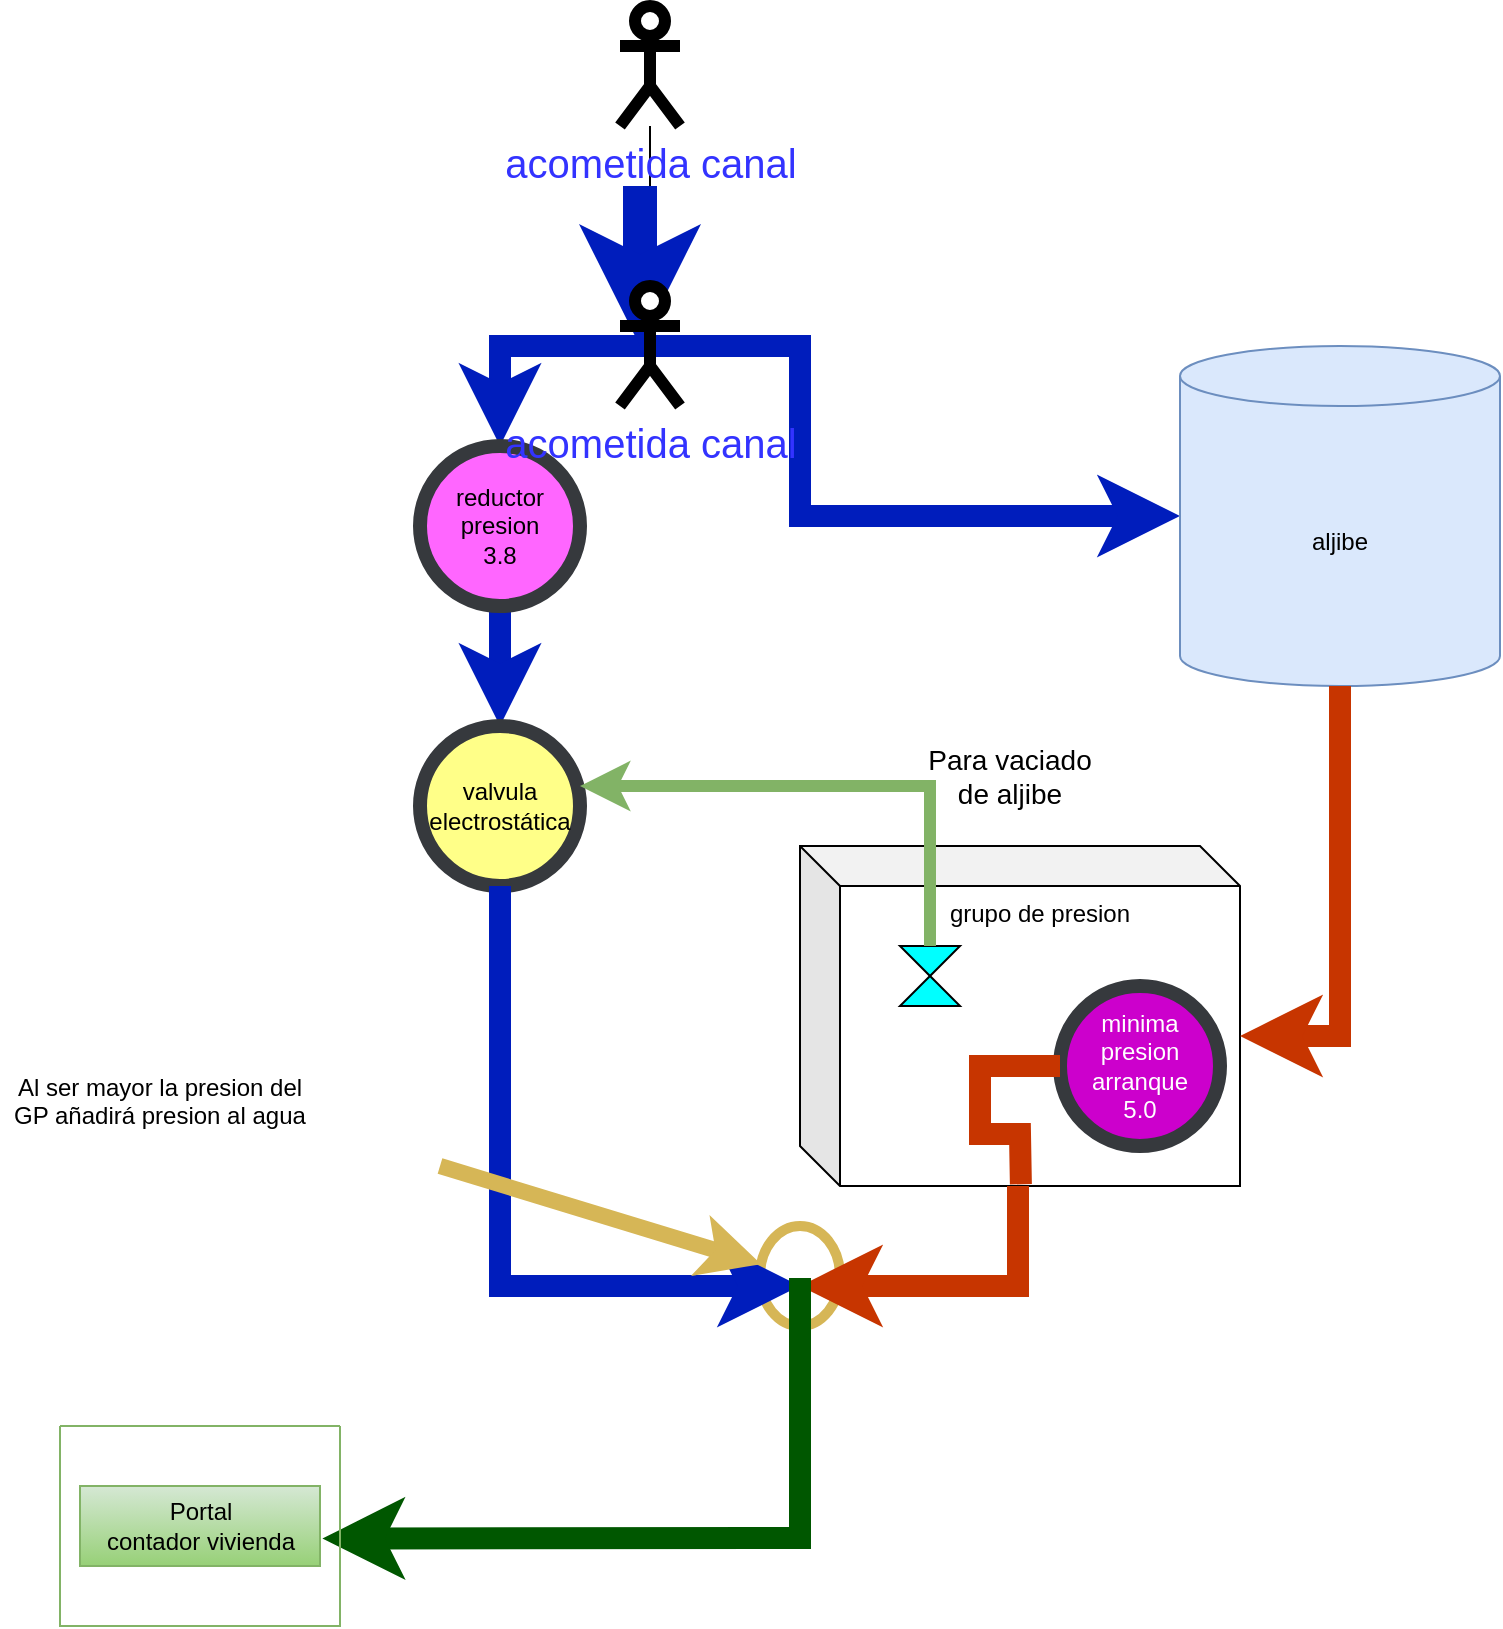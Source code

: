 <mxfile version="21.2.1" type="github">
  <diagram name="Página-1" id="f70GAZWOEkdoJ8vqmtTh">
    <mxGraphModel dx="1687" dy="899" grid="1" gridSize="10" guides="1" tooltips="1" connect="1" arrows="1" fold="1" page="1" pageScale="1" pageWidth="827" pageHeight="1169" math="0" shadow="0">
      <root>
        <mxCell id="0" />
        <mxCell id="1" parent="0" />
        <mxCell id="2pclpQiGbLNcuhrag6q6-33" value="" style="ellipse;whiteSpace=wrap;html=1;fillColor=none;strokeColor=#d6b656;strokeWidth=5;gradientColor=#ffd966;" parent="1" vertex="1">
          <mxGeometry x="440" y="640" width="40" height="50" as="geometry" />
        </mxCell>
        <mxCell id="2pclpQiGbLNcuhrag6q6-1" value="" style="endArrow=none;html=1;rounded=0;strokeWidth=11;fillColor=#0050ef;strokeColor=#001DBC;exitX=0.5;exitY=0;exitDx=0;exitDy=0;entryX=0.5;entryY=1;entryDx=0;entryDy=0;startArrow=classic;startFill=1;" parent="1" source="2pclpQiGbLNcuhrag6q6-4" target="6dBVptVX1iW7L6WTycLs-11" edge="1">
          <mxGeometry width="50" height="50" relative="1" as="geometry">
            <mxPoint x="320" y="375" as="sourcePoint" />
            <mxPoint x="300" y="330" as="targetPoint" />
          </mxGeometry>
        </mxCell>
        <mxCell id="2pclpQiGbLNcuhrag6q6-2" value="" style="endArrow=none;html=1;rounded=0;strokeWidth=11;exitX=0.5;exitY=0;exitDx=0;exitDy=0;fillColor=#0050ef;strokeColor=#001DBC;targetPerimeterSpacing=11;startArrow=classic;startFill=1;" parent="1" source="6dBVptVX1iW7L6WTycLs-11" edge="1">
          <mxGeometry width="50" height="50" relative="1" as="geometry">
            <mxPoint x="310" y="360" as="sourcePoint" />
            <mxPoint x="380" y="200" as="targetPoint" />
            <Array as="points">
              <mxPoint x="310" y="200" />
            </Array>
          </mxGeometry>
        </mxCell>
        <mxCell id="2pclpQiGbLNcuhrag6q6-3" value="" style="endArrow=none;html=1;rounded=0;strokeWidth=11;fillColor=#0050ef;strokeColor=#001DBC;exitX=0;exitY=0.5;exitDx=0;exitDy=0;exitPerimeter=0;targetPerimeterSpacing=14;endSize=12;startArrow=classic;startFill=1;" parent="1" source="2pclpQiGbLNcuhrag6q6-8" edge="1">
          <mxGeometry width="50" height="50" relative="1" as="geometry">
            <mxPoint x="460" y="310" as="sourcePoint" />
            <mxPoint x="380" y="200" as="targetPoint" />
            <Array as="points">
              <mxPoint x="460" y="285" />
              <mxPoint x="460" y="200" />
            </Array>
          </mxGeometry>
        </mxCell>
        <mxCell id="2pclpQiGbLNcuhrag6q6-4" value="valvula electrostática" style="ellipse;whiteSpace=wrap;html=1;fillColor=#ffff88;strokeColor=#36393d;strokeWidth=7;" parent="1" vertex="1">
          <mxGeometry x="270" y="390" width="80" height="80" as="geometry" />
        </mxCell>
        <mxCell id="2pclpQiGbLNcuhrag6q6-8" value="aljibe" style="shape=cylinder3;whiteSpace=wrap;html=1;boundedLbl=1;backgroundOutline=1;size=15;fillColor=#dae8fc;strokeColor=#6c8ebf;" parent="1" vertex="1">
          <mxGeometry x="650" y="200" width="160" height="170" as="geometry" />
        </mxCell>
        <mxCell id="2pclpQiGbLNcuhrag6q6-10" value="grupo de presion" style="shape=cube;whiteSpace=wrap;html=1;boundedLbl=1;backgroundOutline=1;darkOpacity=0.05;darkOpacity2=0.1;verticalAlign=top;" parent="1" vertex="1">
          <mxGeometry x="460" y="450" width="220" height="170" as="geometry" />
        </mxCell>
        <mxCell id="cRSzRJQZ1zfUfijxfp5t-5" value="" style="edgeStyle=orthogonalEdgeStyle;rounded=0;orthogonalLoop=1;jettySize=auto;html=1;" edge="1" parent="1" source="2pclpQiGbLNcuhrag6q6-12" target="cRSzRJQZ1zfUfijxfp5t-4">
          <mxGeometry relative="1" as="geometry" />
        </mxCell>
        <mxCell id="2pclpQiGbLNcuhrag6q6-12" value="&lt;font color=&quot;#3333ff&quot; style=&quot;font-size: 20px;&quot;&gt;acometida canal&lt;/font&gt;" style="shape=umlActor;verticalLabelPosition=bottom;verticalAlign=top;html=1;outlineConnect=0;strokeWidth=6;" parent="1" vertex="1">
          <mxGeometry x="370" y="30" width="30" height="60" as="geometry" />
        </mxCell>
        <mxCell id="2pclpQiGbLNcuhrag6q6-16" value="" style="endArrow=none;html=1;rounded=0;strokeWidth=11;fillColor=#fa6800;strokeColor=#C73500;entryX=0.5;entryY=1;entryDx=0;entryDy=0;entryPerimeter=0;exitX=0;exitY=0;exitDx=220;exitDy=95;exitPerimeter=0;startArrow=classic;startFill=1;" parent="1" source="2pclpQiGbLNcuhrag6q6-10" target="2pclpQiGbLNcuhrag6q6-8" edge="1">
          <mxGeometry width="50" height="50" relative="1" as="geometry">
            <mxPoint x="680" y="500" as="sourcePoint" />
            <mxPoint x="410" y="690" as="targetPoint" />
            <Array as="points">
              <mxPoint x="730" y="545" />
            </Array>
          </mxGeometry>
        </mxCell>
        <mxCell id="2pclpQiGbLNcuhrag6q6-20" value="" style="endArrow=none;html=1;rounded=0;strokeWidth=11;entryX=0.5;entryY=1;entryDx=0;entryDy=0;fillColor=#0050ef;strokeColor=#001DBC;startArrow=classic;startFill=1;" parent="1" target="2pclpQiGbLNcuhrag6q6-4" edge="1">
          <mxGeometry width="50" height="50" relative="1" as="geometry">
            <mxPoint x="460" y="670" as="sourcePoint" />
            <mxPoint x="389.5" y="515" as="targetPoint" />
            <Array as="points">
              <mxPoint x="310" y="670" />
            </Array>
          </mxGeometry>
        </mxCell>
        <mxCell id="2pclpQiGbLNcuhrag6q6-25" value="" style="endArrow=none;html=1;rounded=0;strokeWidth=11;fillColor=#fa6800;strokeColor=#C73500;startArrow=classic;startFill=1;" parent="1" edge="1">
          <mxGeometry width="50" height="50" relative="1" as="geometry">
            <mxPoint x="460" y="670" as="sourcePoint" />
            <mxPoint x="569" y="620" as="targetPoint" />
            <Array as="points">
              <mxPoint x="569" y="670" />
            </Array>
          </mxGeometry>
        </mxCell>
        <mxCell id="2pclpQiGbLNcuhrag6q6-26" value="" style="endArrow=none;html=1;rounded=0;strokeWidth=11;fillColor=#008a00;strokeColor=#005700;startArrow=classic;startFill=1;exitX=1.01;exitY=0.657;exitDx=0;exitDy=0;exitPerimeter=0;" parent="1" edge="1" source="2pclpQiGbLNcuhrag6q6-29">
          <mxGeometry width="50" height="50" relative="1" as="geometry">
            <mxPoint x="460" y="796" as="sourcePoint" />
            <mxPoint x="460" y="666" as="targetPoint" />
            <Array as="points">
              <mxPoint x="460" y="796" />
            </Array>
          </mxGeometry>
        </mxCell>
        <mxCell id="2pclpQiGbLNcuhrag6q6-27" value="" style="swimlane;startSize=0;fillColor=#d5e8d4;gradientColor=#97d077;strokeColor=#82b366;" parent="1" vertex="1">
          <mxGeometry x="90" y="740" width="140" height="100" as="geometry" />
        </mxCell>
        <mxCell id="2pclpQiGbLNcuhrag6q6-29" value="Portal&lt;br&gt;contador vivienda" style="text;html=1;align=center;verticalAlign=middle;resizable=0;points=[];autosize=1;strokeColor=#82b366;fillColor=#d5e8d4;gradientColor=#97d077;" parent="2pclpQiGbLNcuhrag6q6-27" vertex="1">
          <mxGeometry x="10" y="30" width="120" height="40" as="geometry" />
        </mxCell>
        <mxCell id="2pclpQiGbLNcuhrag6q6-34" value="" style="endArrow=classic;html=1;rounded=0;strokeWidth=8;fillColor=#fff2cc;gradientColor=#ffd966;strokeColor=#d6b656;" parent="1" target="2pclpQiGbLNcuhrag6q6-33" edge="1">
          <mxGeometry width="50" height="50" relative="1" as="geometry">
            <mxPoint x="280" y="610" as="sourcePoint" />
            <mxPoint x="350" y="640" as="targetPoint" />
          </mxGeometry>
        </mxCell>
        <mxCell id="6dBVptVX1iW7L6WTycLs-4" value="" style="shape=collate;whiteSpace=wrap;html=1;fillColor=#00FFFF;" parent="1" vertex="1">
          <mxGeometry x="510" y="500" width="30" height="30" as="geometry" />
        </mxCell>
        <mxCell id="6dBVptVX1iW7L6WTycLs-11" value="reductor presion&lt;br&gt;3.8" style="ellipse;whiteSpace=wrap;html=1;fillColor=#FF66FF;strokeColor=#36393d;strokeWidth=7;" parent="1" vertex="1">
          <mxGeometry x="270" y="250" width="80" height="80" as="geometry" />
        </mxCell>
        <mxCell id="6dBVptVX1iW7L6WTycLs-13" value="minima presion arranque&lt;br&gt;5.0" style="ellipse;whiteSpace=wrap;html=1;fillColor=#CC00CC;strokeColor=#36393d;strokeWidth=7;fontColor=#FFFFFF;" parent="1" vertex="1">
          <mxGeometry x="590" y="520" width="80" height="80" as="geometry" />
        </mxCell>
        <mxCell id="2pclpQiGbLNcuhrag6q6-18" style="edgeStyle=orthogonalEdgeStyle;rounded=0;orthogonalLoop=1;jettySize=auto;html=1;fillColor=#d5e8d4;strokeColor=#82b366;strokeWidth=6;exitX=0.5;exitY=0;exitDx=0;exitDy=0;entryX=1;entryY=0.375;entryDx=0;entryDy=0;entryPerimeter=0;" parent="1" source="6dBVptVX1iW7L6WTycLs-4" target="2pclpQiGbLNcuhrag6q6-4" edge="1">
          <mxGeometry relative="1" as="geometry">
            <mxPoint x="539" y="400" as="sourcePoint" />
            <mxPoint x="530" y="360" as="targetPoint" />
          </mxGeometry>
        </mxCell>
        <mxCell id="6dBVptVX1iW7L6WTycLs-18" value="Para vaciado de aljibe" style="text;html=1;strokeColor=none;fillColor=none;align=center;verticalAlign=middle;whiteSpace=wrap;rounded=0;fontSize=14;" parent="1" vertex="1">
          <mxGeometry x="520" y="400" width="90" height="30" as="geometry" />
        </mxCell>
        <mxCell id="6dBVptVX1iW7L6WTycLs-20" value="" style="endArrow=none;html=1;rounded=0;strokeWidth=11;fillColor=#fa6800;strokeColor=#C73500;entryX=0;entryY=0.5;entryDx=0;entryDy=0;exitX=0.502;exitY=0.995;exitDx=0;exitDy=0;exitPerimeter=0;" parent="1" source="2pclpQiGbLNcuhrag6q6-10" target="6dBVptVX1iW7L6WTycLs-13" edge="1">
          <mxGeometry width="50" height="50" relative="1" as="geometry">
            <mxPoint x="570" y="620" as="sourcePoint" />
            <mxPoint x="580" y="564" as="targetPoint" />
            <Array as="points">
              <mxPoint x="570" y="594" />
              <mxPoint x="550" y="594" />
              <mxPoint x="550" y="560" />
            </Array>
          </mxGeometry>
        </mxCell>
        <mxCell id="6dBVptVX1iW7L6WTycLs-21" value="Al ser mayor la presion del GP añadirá presion al agua&lt;br&gt;&lt;br&gt;" style="text;html=1;strokeColor=none;fillColor=none;align=center;verticalAlign=middle;whiteSpace=wrap;rounded=0;" parent="1" vertex="1">
          <mxGeometry x="60" y="560" width="160" height="50" as="geometry" />
        </mxCell>
        <mxCell id="6dBVptVX1iW7L6WTycLs-22" value="" style="endArrow=none;html=1;rounded=0;strokeWidth=17;fillColor=#0050ef;strokeColor=#001DBC;startArrow=classic;startFill=1;" parent="1" edge="1">
          <mxGeometry width="50" height="50" relative="1" as="geometry">
            <mxPoint x="380" y="200" as="sourcePoint" />
            <mxPoint x="380" y="120" as="targetPoint" />
          </mxGeometry>
        </mxCell>
        <mxCell id="cRSzRJQZ1zfUfijxfp5t-4" value="&lt;font color=&quot;#3333ff&quot; style=&quot;font-size: 20px;&quot;&gt;acometida canal&lt;/font&gt;" style="shape=umlActor;verticalLabelPosition=bottom;verticalAlign=top;html=1;outlineConnect=0;strokeWidth=6;" vertex="1" parent="1">
          <mxGeometry x="370" y="170" width="30" height="60" as="geometry" />
        </mxCell>
      </root>
    </mxGraphModel>
  </diagram>
</mxfile>
